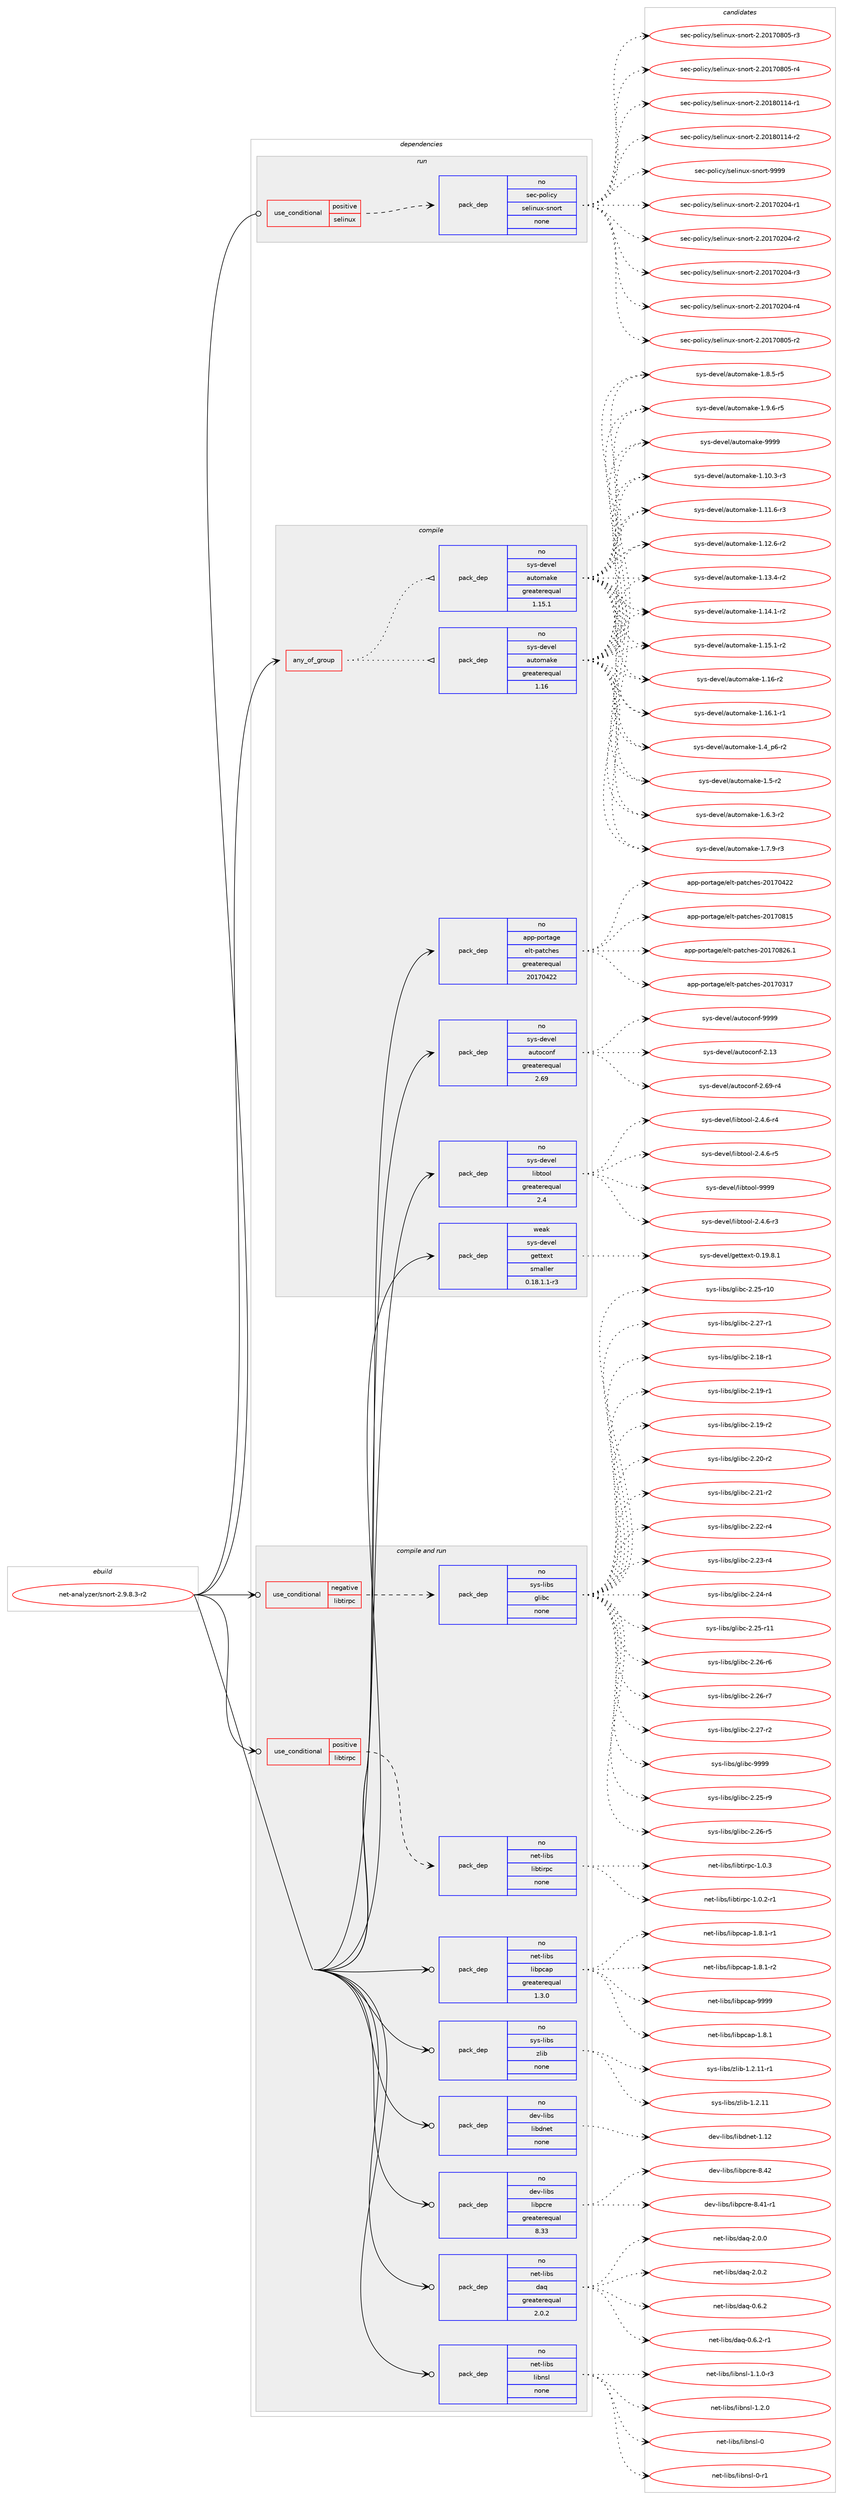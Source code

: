 digraph prolog {

# *************
# Graph options
# *************

newrank=true;
concentrate=true;
compound=true;
graph [rankdir=LR,fontname=Helvetica,fontsize=10,ranksep=1.5];#, ranksep=2.5, nodesep=0.2];
edge  [arrowhead=vee];
node  [fontname=Helvetica,fontsize=10];

# **********
# The ebuild
# **********

subgraph cluster_leftcol {
color=gray;
rank=same;
label=<<i>ebuild</i>>;
id [label="net-analyzer/snort-2.9.8.3-r2", color=red, width=4, href="../net-analyzer/snort-2.9.8.3-r2.svg"];
}

# ****************
# The dependencies
# ****************

subgraph cluster_midcol {
color=gray;
label=<<i>dependencies</i>>;
subgraph cluster_compile {
fillcolor="#eeeeee";
style=filled;
label=<<i>compile</i>>;
subgraph any23 {
dependency450 [label=<<TABLE BORDER="0" CELLBORDER="1" CELLSPACING="0" CELLPADDING="4"><TR><TD CELLPADDING="10">any_of_group</TD></TR></TABLE>>, shape=none, color=red];subgraph pack350 {
dependency451 [label=<<TABLE BORDER="0" CELLBORDER="1" CELLSPACING="0" CELLPADDING="4" WIDTH="220"><TR><TD ROWSPAN="6" CELLPADDING="30">pack_dep</TD></TR><TR><TD WIDTH="110">no</TD></TR><TR><TD>sys-devel</TD></TR><TR><TD>automake</TD></TR><TR><TD>greaterequal</TD></TR><TR><TD>1.16</TD></TR></TABLE>>, shape=none, color=blue];
}
dependency450:e -> dependency451:w [weight=20,style="dotted",arrowhead="oinv"];
subgraph pack351 {
dependency452 [label=<<TABLE BORDER="0" CELLBORDER="1" CELLSPACING="0" CELLPADDING="4" WIDTH="220"><TR><TD ROWSPAN="6" CELLPADDING="30">pack_dep</TD></TR><TR><TD WIDTH="110">no</TD></TR><TR><TD>sys-devel</TD></TR><TR><TD>automake</TD></TR><TR><TD>greaterequal</TD></TR><TR><TD>1.15.1</TD></TR></TABLE>>, shape=none, color=blue];
}
dependency450:e -> dependency452:w [weight=20,style="dotted",arrowhead="oinv"];
}
id:e -> dependency450:w [weight=20,style="solid",arrowhead="vee"];
subgraph pack352 {
dependency453 [label=<<TABLE BORDER="0" CELLBORDER="1" CELLSPACING="0" CELLPADDING="4" WIDTH="220"><TR><TD ROWSPAN="6" CELLPADDING="30">pack_dep</TD></TR><TR><TD WIDTH="110">no</TD></TR><TR><TD>app-portage</TD></TR><TR><TD>elt-patches</TD></TR><TR><TD>greaterequal</TD></TR><TR><TD>20170422</TD></TR></TABLE>>, shape=none, color=blue];
}
id:e -> dependency453:w [weight=20,style="solid",arrowhead="vee"];
subgraph pack353 {
dependency454 [label=<<TABLE BORDER="0" CELLBORDER="1" CELLSPACING="0" CELLPADDING="4" WIDTH="220"><TR><TD ROWSPAN="6" CELLPADDING="30">pack_dep</TD></TR><TR><TD WIDTH="110">no</TD></TR><TR><TD>sys-devel</TD></TR><TR><TD>autoconf</TD></TR><TR><TD>greaterequal</TD></TR><TR><TD>2.69</TD></TR></TABLE>>, shape=none, color=blue];
}
id:e -> dependency454:w [weight=20,style="solid",arrowhead="vee"];
subgraph pack354 {
dependency455 [label=<<TABLE BORDER="0" CELLBORDER="1" CELLSPACING="0" CELLPADDING="4" WIDTH="220"><TR><TD ROWSPAN="6" CELLPADDING="30">pack_dep</TD></TR><TR><TD WIDTH="110">no</TD></TR><TR><TD>sys-devel</TD></TR><TR><TD>libtool</TD></TR><TR><TD>greaterequal</TD></TR><TR><TD>2.4</TD></TR></TABLE>>, shape=none, color=blue];
}
id:e -> dependency455:w [weight=20,style="solid",arrowhead="vee"];
subgraph pack355 {
dependency456 [label=<<TABLE BORDER="0" CELLBORDER="1" CELLSPACING="0" CELLPADDING="4" WIDTH="220"><TR><TD ROWSPAN="6" CELLPADDING="30">pack_dep</TD></TR><TR><TD WIDTH="110">weak</TD></TR><TR><TD>sys-devel</TD></TR><TR><TD>gettext</TD></TR><TR><TD>smaller</TD></TR><TR><TD>0.18.1.1-r3</TD></TR></TABLE>>, shape=none, color=blue];
}
id:e -> dependency456:w [weight=20,style="solid",arrowhead="vee"];
}
subgraph cluster_compileandrun {
fillcolor="#eeeeee";
style=filled;
label=<<i>compile and run</i>>;
subgraph cond78 {
dependency457 [label=<<TABLE BORDER="0" CELLBORDER="1" CELLSPACING="0" CELLPADDING="4"><TR><TD ROWSPAN="3" CELLPADDING="10">use_conditional</TD></TR><TR><TD>negative</TD></TR><TR><TD>libtirpc</TD></TR></TABLE>>, shape=none, color=red];
subgraph pack356 {
dependency458 [label=<<TABLE BORDER="0" CELLBORDER="1" CELLSPACING="0" CELLPADDING="4" WIDTH="220"><TR><TD ROWSPAN="6" CELLPADDING="30">pack_dep</TD></TR><TR><TD WIDTH="110">no</TD></TR><TR><TD>sys-libs</TD></TR><TR><TD>glibc</TD></TR><TR><TD>none</TD></TR><TR><TD></TD></TR></TABLE>>, shape=none, color=blue];
}
dependency457:e -> dependency458:w [weight=20,style="dashed",arrowhead="vee"];
}
id:e -> dependency457:w [weight=20,style="solid",arrowhead="odotvee"];
subgraph cond79 {
dependency459 [label=<<TABLE BORDER="0" CELLBORDER="1" CELLSPACING="0" CELLPADDING="4"><TR><TD ROWSPAN="3" CELLPADDING="10">use_conditional</TD></TR><TR><TD>positive</TD></TR><TR><TD>libtirpc</TD></TR></TABLE>>, shape=none, color=red];
subgraph pack357 {
dependency460 [label=<<TABLE BORDER="0" CELLBORDER="1" CELLSPACING="0" CELLPADDING="4" WIDTH="220"><TR><TD ROWSPAN="6" CELLPADDING="30">pack_dep</TD></TR><TR><TD WIDTH="110">no</TD></TR><TR><TD>net-libs</TD></TR><TR><TD>libtirpc</TD></TR><TR><TD>none</TD></TR><TR><TD></TD></TR></TABLE>>, shape=none, color=blue];
}
dependency459:e -> dependency460:w [weight=20,style="dashed",arrowhead="vee"];
}
id:e -> dependency459:w [weight=20,style="solid",arrowhead="odotvee"];
subgraph pack358 {
dependency461 [label=<<TABLE BORDER="0" CELLBORDER="1" CELLSPACING="0" CELLPADDING="4" WIDTH="220"><TR><TD ROWSPAN="6" CELLPADDING="30">pack_dep</TD></TR><TR><TD WIDTH="110">no</TD></TR><TR><TD>dev-libs</TD></TR><TR><TD>libdnet</TD></TR><TR><TD>none</TD></TR><TR><TD></TD></TR></TABLE>>, shape=none, color=blue];
}
id:e -> dependency461:w [weight=20,style="solid",arrowhead="odotvee"];
subgraph pack359 {
dependency462 [label=<<TABLE BORDER="0" CELLBORDER="1" CELLSPACING="0" CELLPADDING="4" WIDTH="220"><TR><TD ROWSPAN="6" CELLPADDING="30">pack_dep</TD></TR><TR><TD WIDTH="110">no</TD></TR><TR><TD>dev-libs</TD></TR><TR><TD>libpcre</TD></TR><TR><TD>greaterequal</TD></TR><TR><TD>8.33</TD></TR></TABLE>>, shape=none, color=blue];
}
id:e -> dependency462:w [weight=20,style="solid",arrowhead="odotvee"];
subgraph pack360 {
dependency463 [label=<<TABLE BORDER="0" CELLBORDER="1" CELLSPACING="0" CELLPADDING="4" WIDTH="220"><TR><TD ROWSPAN="6" CELLPADDING="30">pack_dep</TD></TR><TR><TD WIDTH="110">no</TD></TR><TR><TD>net-libs</TD></TR><TR><TD>daq</TD></TR><TR><TD>greaterequal</TD></TR><TR><TD>2.0.2</TD></TR></TABLE>>, shape=none, color=blue];
}
id:e -> dependency463:w [weight=20,style="solid",arrowhead="odotvee"];
subgraph pack361 {
dependency464 [label=<<TABLE BORDER="0" CELLBORDER="1" CELLSPACING="0" CELLPADDING="4" WIDTH="220"><TR><TD ROWSPAN="6" CELLPADDING="30">pack_dep</TD></TR><TR><TD WIDTH="110">no</TD></TR><TR><TD>net-libs</TD></TR><TR><TD>libnsl</TD></TR><TR><TD>none</TD></TR><TR><TD></TD></TR></TABLE>>, shape=none, color=blue];
}
id:e -> dependency464:w [weight=20,style="solid",arrowhead="odotvee"];
subgraph pack362 {
dependency465 [label=<<TABLE BORDER="0" CELLBORDER="1" CELLSPACING="0" CELLPADDING="4" WIDTH="220"><TR><TD ROWSPAN="6" CELLPADDING="30">pack_dep</TD></TR><TR><TD WIDTH="110">no</TD></TR><TR><TD>net-libs</TD></TR><TR><TD>libpcap</TD></TR><TR><TD>greaterequal</TD></TR><TR><TD>1.3.0</TD></TR></TABLE>>, shape=none, color=blue];
}
id:e -> dependency465:w [weight=20,style="solid",arrowhead="odotvee"];
subgraph pack363 {
dependency466 [label=<<TABLE BORDER="0" CELLBORDER="1" CELLSPACING="0" CELLPADDING="4" WIDTH="220"><TR><TD ROWSPAN="6" CELLPADDING="30">pack_dep</TD></TR><TR><TD WIDTH="110">no</TD></TR><TR><TD>sys-libs</TD></TR><TR><TD>zlib</TD></TR><TR><TD>none</TD></TR><TR><TD></TD></TR></TABLE>>, shape=none, color=blue];
}
id:e -> dependency466:w [weight=20,style="solid",arrowhead="odotvee"];
}
subgraph cluster_run {
fillcolor="#eeeeee";
style=filled;
label=<<i>run</i>>;
subgraph cond80 {
dependency467 [label=<<TABLE BORDER="0" CELLBORDER="1" CELLSPACING="0" CELLPADDING="4"><TR><TD ROWSPAN="3" CELLPADDING="10">use_conditional</TD></TR><TR><TD>positive</TD></TR><TR><TD>selinux</TD></TR></TABLE>>, shape=none, color=red];
subgraph pack364 {
dependency468 [label=<<TABLE BORDER="0" CELLBORDER="1" CELLSPACING="0" CELLPADDING="4" WIDTH="220"><TR><TD ROWSPAN="6" CELLPADDING="30">pack_dep</TD></TR><TR><TD WIDTH="110">no</TD></TR><TR><TD>sec-policy</TD></TR><TR><TD>selinux-snort</TD></TR><TR><TD>none</TD></TR><TR><TD></TD></TR></TABLE>>, shape=none, color=blue];
}
dependency467:e -> dependency468:w [weight=20,style="dashed",arrowhead="vee"];
}
id:e -> dependency467:w [weight=20,style="solid",arrowhead="odot"];
}
}

# **************
# The candidates
# **************

subgraph cluster_choices {
rank=same;
color=gray;
label=<<i>candidates</i>>;

subgraph choice350 {
color=black;
nodesep=1;
choice11512111545100101118101108479711711611110997107101454946494846514511451 [label="sys-devel/automake-1.10.3-r3", color=red, width=4,href="../sys-devel/automake-1.10.3-r3.svg"];
choice11512111545100101118101108479711711611110997107101454946494946544511451 [label="sys-devel/automake-1.11.6-r3", color=red, width=4,href="../sys-devel/automake-1.11.6-r3.svg"];
choice11512111545100101118101108479711711611110997107101454946495046544511450 [label="sys-devel/automake-1.12.6-r2", color=red, width=4,href="../sys-devel/automake-1.12.6-r2.svg"];
choice11512111545100101118101108479711711611110997107101454946495146524511450 [label="sys-devel/automake-1.13.4-r2", color=red, width=4,href="../sys-devel/automake-1.13.4-r2.svg"];
choice11512111545100101118101108479711711611110997107101454946495246494511450 [label="sys-devel/automake-1.14.1-r2", color=red, width=4,href="../sys-devel/automake-1.14.1-r2.svg"];
choice11512111545100101118101108479711711611110997107101454946495346494511450 [label="sys-devel/automake-1.15.1-r2", color=red, width=4,href="../sys-devel/automake-1.15.1-r2.svg"];
choice1151211154510010111810110847971171161111099710710145494649544511450 [label="sys-devel/automake-1.16-r2", color=red, width=4,href="../sys-devel/automake-1.16-r2.svg"];
choice11512111545100101118101108479711711611110997107101454946495446494511449 [label="sys-devel/automake-1.16.1-r1", color=red, width=4,href="../sys-devel/automake-1.16.1-r1.svg"];
choice115121115451001011181011084797117116111109971071014549465295112544511450 [label="sys-devel/automake-1.4_p6-r2", color=red, width=4,href="../sys-devel/automake-1.4_p6-r2.svg"];
choice11512111545100101118101108479711711611110997107101454946534511450 [label="sys-devel/automake-1.5-r2", color=red, width=4,href="../sys-devel/automake-1.5-r2.svg"];
choice115121115451001011181011084797117116111109971071014549465446514511450 [label="sys-devel/automake-1.6.3-r2", color=red, width=4,href="../sys-devel/automake-1.6.3-r2.svg"];
choice115121115451001011181011084797117116111109971071014549465546574511451 [label="sys-devel/automake-1.7.9-r3", color=red, width=4,href="../sys-devel/automake-1.7.9-r3.svg"];
choice115121115451001011181011084797117116111109971071014549465646534511453 [label="sys-devel/automake-1.8.5-r5", color=red, width=4,href="../sys-devel/automake-1.8.5-r5.svg"];
choice115121115451001011181011084797117116111109971071014549465746544511453 [label="sys-devel/automake-1.9.6-r5", color=red, width=4,href="../sys-devel/automake-1.9.6-r5.svg"];
choice115121115451001011181011084797117116111109971071014557575757 [label="sys-devel/automake-9999", color=red, width=4,href="../sys-devel/automake-9999.svg"];
dependency451:e -> choice11512111545100101118101108479711711611110997107101454946494846514511451:w [style=dotted,weight="100"];
dependency451:e -> choice11512111545100101118101108479711711611110997107101454946494946544511451:w [style=dotted,weight="100"];
dependency451:e -> choice11512111545100101118101108479711711611110997107101454946495046544511450:w [style=dotted,weight="100"];
dependency451:e -> choice11512111545100101118101108479711711611110997107101454946495146524511450:w [style=dotted,weight="100"];
dependency451:e -> choice11512111545100101118101108479711711611110997107101454946495246494511450:w [style=dotted,weight="100"];
dependency451:e -> choice11512111545100101118101108479711711611110997107101454946495346494511450:w [style=dotted,weight="100"];
dependency451:e -> choice1151211154510010111810110847971171161111099710710145494649544511450:w [style=dotted,weight="100"];
dependency451:e -> choice11512111545100101118101108479711711611110997107101454946495446494511449:w [style=dotted,weight="100"];
dependency451:e -> choice115121115451001011181011084797117116111109971071014549465295112544511450:w [style=dotted,weight="100"];
dependency451:e -> choice11512111545100101118101108479711711611110997107101454946534511450:w [style=dotted,weight="100"];
dependency451:e -> choice115121115451001011181011084797117116111109971071014549465446514511450:w [style=dotted,weight="100"];
dependency451:e -> choice115121115451001011181011084797117116111109971071014549465546574511451:w [style=dotted,weight="100"];
dependency451:e -> choice115121115451001011181011084797117116111109971071014549465646534511453:w [style=dotted,weight="100"];
dependency451:e -> choice115121115451001011181011084797117116111109971071014549465746544511453:w [style=dotted,weight="100"];
dependency451:e -> choice115121115451001011181011084797117116111109971071014557575757:w [style=dotted,weight="100"];
}
subgraph choice351 {
color=black;
nodesep=1;
choice11512111545100101118101108479711711611110997107101454946494846514511451 [label="sys-devel/automake-1.10.3-r3", color=red, width=4,href="../sys-devel/automake-1.10.3-r3.svg"];
choice11512111545100101118101108479711711611110997107101454946494946544511451 [label="sys-devel/automake-1.11.6-r3", color=red, width=4,href="../sys-devel/automake-1.11.6-r3.svg"];
choice11512111545100101118101108479711711611110997107101454946495046544511450 [label="sys-devel/automake-1.12.6-r2", color=red, width=4,href="../sys-devel/automake-1.12.6-r2.svg"];
choice11512111545100101118101108479711711611110997107101454946495146524511450 [label="sys-devel/automake-1.13.4-r2", color=red, width=4,href="../sys-devel/automake-1.13.4-r2.svg"];
choice11512111545100101118101108479711711611110997107101454946495246494511450 [label="sys-devel/automake-1.14.1-r2", color=red, width=4,href="../sys-devel/automake-1.14.1-r2.svg"];
choice11512111545100101118101108479711711611110997107101454946495346494511450 [label="sys-devel/automake-1.15.1-r2", color=red, width=4,href="../sys-devel/automake-1.15.1-r2.svg"];
choice1151211154510010111810110847971171161111099710710145494649544511450 [label="sys-devel/automake-1.16-r2", color=red, width=4,href="../sys-devel/automake-1.16-r2.svg"];
choice11512111545100101118101108479711711611110997107101454946495446494511449 [label="sys-devel/automake-1.16.1-r1", color=red, width=4,href="../sys-devel/automake-1.16.1-r1.svg"];
choice115121115451001011181011084797117116111109971071014549465295112544511450 [label="sys-devel/automake-1.4_p6-r2", color=red, width=4,href="../sys-devel/automake-1.4_p6-r2.svg"];
choice11512111545100101118101108479711711611110997107101454946534511450 [label="sys-devel/automake-1.5-r2", color=red, width=4,href="../sys-devel/automake-1.5-r2.svg"];
choice115121115451001011181011084797117116111109971071014549465446514511450 [label="sys-devel/automake-1.6.3-r2", color=red, width=4,href="../sys-devel/automake-1.6.3-r2.svg"];
choice115121115451001011181011084797117116111109971071014549465546574511451 [label="sys-devel/automake-1.7.9-r3", color=red, width=4,href="../sys-devel/automake-1.7.9-r3.svg"];
choice115121115451001011181011084797117116111109971071014549465646534511453 [label="sys-devel/automake-1.8.5-r5", color=red, width=4,href="../sys-devel/automake-1.8.5-r5.svg"];
choice115121115451001011181011084797117116111109971071014549465746544511453 [label="sys-devel/automake-1.9.6-r5", color=red, width=4,href="../sys-devel/automake-1.9.6-r5.svg"];
choice115121115451001011181011084797117116111109971071014557575757 [label="sys-devel/automake-9999", color=red, width=4,href="../sys-devel/automake-9999.svg"];
dependency452:e -> choice11512111545100101118101108479711711611110997107101454946494846514511451:w [style=dotted,weight="100"];
dependency452:e -> choice11512111545100101118101108479711711611110997107101454946494946544511451:w [style=dotted,weight="100"];
dependency452:e -> choice11512111545100101118101108479711711611110997107101454946495046544511450:w [style=dotted,weight="100"];
dependency452:e -> choice11512111545100101118101108479711711611110997107101454946495146524511450:w [style=dotted,weight="100"];
dependency452:e -> choice11512111545100101118101108479711711611110997107101454946495246494511450:w [style=dotted,weight="100"];
dependency452:e -> choice11512111545100101118101108479711711611110997107101454946495346494511450:w [style=dotted,weight="100"];
dependency452:e -> choice1151211154510010111810110847971171161111099710710145494649544511450:w [style=dotted,weight="100"];
dependency452:e -> choice11512111545100101118101108479711711611110997107101454946495446494511449:w [style=dotted,weight="100"];
dependency452:e -> choice115121115451001011181011084797117116111109971071014549465295112544511450:w [style=dotted,weight="100"];
dependency452:e -> choice11512111545100101118101108479711711611110997107101454946534511450:w [style=dotted,weight="100"];
dependency452:e -> choice115121115451001011181011084797117116111109971071014549465446514511450:w [style=dotted,weight="100"];
dependency452:e -> choice115121115451001011181011084797117116111109971071014549465546574511451:w [style=dotted,weight="100"];
dependency452:e -> choice115121115451001011181011084797117116111109971071014549465646534511453:w [style=dotted,weight="100"];
dependency452:e -> choice115121115451001011181011084797117116111109971071014549465746544511453:w [style=dotted,weight="100"];
dependency452:e -> choice115121115451001011181011084797117116111109971071014557575757:w [style=dotted,weight="100"];
}
subgraph choice352 {
color=black;
nodesep=1;
choice97112112451121111141169710310147101108116451129711699104101115455048495548514955 [label="app-portage/elt-patches-20170317", color=red, width=4,href="../app-portage/elt-patches-20170317.svg"];
choice97112112451121111141169710310147101108116451129711699104101115455048495548525050 [label="app-portage/elt-patches-20170422", color=red, width=4,href="../app-portage/elt-patches-20170422.svg"];
choice97112112451121111141169710310147101108116451129711699104101115455048495548564953 [label="app-portage/elt-patches-20170815", color=red, width=4,href="../app-portage/elt-patches-20170815.svg"];
choice971121124511211111411697103101471011081164511297116991041011154550484955485650544649 [label="app-portage/elt-patches-20170826.1", color=red, width=4,href="../app-portage/elt-patches-20170826.1.svg"];
dependency453:e -> choice97112112451121111141169710310147101108116451129711699104101115455048495548514955:w [style=dotted,weight="100"];
dependency453:e -> choice97112112451121111141169710310147101108116451129711699104101115455048495548525050:w [style=dotted,weight="100"];
dependency453:e -> choice97112112451121111141169710310147101108116451129711699104101115455048495548564953:w [style=dotted,weight="100"];
dependency453:e -> choice971121124511211111411697103101471011081164511297116991041011154550484955485650544649:w [style=dotted,weight="100"];
}
subgraph choice353 {
color=black;
nodesep=1;
choice115121115451001011181011084797117116111991111101024550464951 [label="sys-devel/autoconf-2.13", color=red, width=4,href="../sys-devel/autoconf-2.13.svg"];
choice1151211154510010111810110847971171161119911111010245504654574511452 [label="sys-devel/autoconf-2.69-r4", color=red, width=4,href="../sys-devel/autoconf-2.69-r4.svg"];
choice115121115451001011181011084797117116111991111101024557575757 [label="sys-devel/autoconf-9999", color=red, width=4,href="../sys-devel/autoconf-9999.svg"];
dependency454:e -> choice115121115451001011181011084797117116111991111101024550464951:w [style=dotted,weight="100"];
dependency454:e -> choice1151211154510010111810110847971171161119911111010245504654574511452:w [style=dotted,weight="100"];
dependency454:e -> choice115121115451001011181011084797117116111991111101024557575757:w [style=dotted,weight="100"];
}
subgraph choice354 {
color=black;
nodesep=1;
choice1151211154510010111810110847108105981161111111084550465246544511451 [label="sys-devel/libtool-2.4.6-r3", color=red, width=4,href="../sys-devel/libtool-2.4.6-r3.svg"];
choice1151211154510010111810110847108105981161111111084550465246544511452 [label="sys-devel/libtool-2.4.6-r4", color=red, width=4,href="../sys-devel/libtool-2.4.6-r4.svg"];
choice1151211154510010111810110847108105981161111111084550465246544511453 [label="sys-devel/libtool-2.4.6-r5", color=red, width=4,href="../sys-devel/libtool-2.4.6-r5.svg"];
choice1151211154510010111810110847108105981161111111084557575757 [label="sys-devel/libtool-9999", color=red, width=4,href="../sys-devel/libtool-9999.svg"];
dependency455:e -> choice1151211154510010111810110847108105981161111111084550465246544511451:w [style=dotted,weight="100"];
dependency455:e -> choice1151211154510010111810110847108105981161111111084550465246544511452:w [style=dotted,weight="100"];
dependency455:e -> choice1151211154510010111810110847108105981161111111084550465246544511453:w [style=dotted,weight="100"];
dependency455:e -> choice1151211154510010111810110847108105981161111111084557575757:w [style=dotted,weight="100"];
}
subgraph choice355 {
color=black;
nodesep=1;
choice1151211154510010111810110847103101116116101120116454846495746564649 [label="sys-devel/gettext-0.19.8.1", color=red, width=4,href="../sys-devel/gettext-0.19.8.1.svg"];
dependency456:e -> choice1151211154510010111810110847103101116116101120116454846495746564649:w [style=dotted,weight="100"];
}
subgraph choice356 {
color=black;
nodesep=1;
choice115121115451081059811547103108105989945504650534511457 [label="sys-libs/glibc-2.25-r9", color=red, width=4,href="../sys-libs/glibc-2.25-r9.svg"];
choice115121115451081059811547103108105989945504650544511453 [label="sys-libs/glibc-2.26-r5", color=red, width=4,href="../sys-libs/glibc-2.26-r5.svg"];
choice11512111545108105981154710310810598994550465053451144948 [label="sys-libs/glibc-2.25-r10", color=red, width=4,href="../sys-libs/glibc-2.25-r10.svg"];
choice115121115451081059811547103108105989945504650554511449 [label="sys-libs/glibc-2.27-r1", color=red, width=4,href="../sys-libs/glibc-2.27-r1.svg"];
choice115121115451081059811547103108105989945504649564511449 [label="sys-libs/glibc-2.18-r1", color=red, width=4,href="../sys-libs/glibc-2.18-r1.svg"];
choice115121115451081059811547103108105989945504649574511449 [label="sys-libs/glibc-2.19-r1", color=red, width=4,href="../sys-libs/glibc-2.19-r1.svg"];
choice115121115451081059811547103108105989945504649574511450 [label="sys-libs/glibc-2.19-r2", color=red, width=4,href="../sys-libs/glibc-2.19-r2.svg"];
choice115121115451081059811547103108105989945504650484511450 [label="sys-libs/glibc-2.20-r2", color=red, width=4,href="../sys-libs/glibc-2.20-r2.svg"];
choice115121115451081059811547103108105989945504650494511450 [label="sys-libs/glibc-2.21-r2", color=red, width=4,href="../sys-libs/glibc-2.21-r2.svg"];
choice115121115451081059811547103108105989945504650504511452 [label="sys-libs/glibc-2.22-r4", color=red, width=4,href="../sys-libs/glibc-2.22-r4.svg"];
choice115121115451081059811547103108105989945504650514511452 [label="sys-libs/glibc-2.23-r4", color=red, width=4,href="../sys-libs/glibc-2.23-r4.svg"];
choice115121115451081059811547103108105989945504650524511452 [label="sys-libs/glibc-2.24-r4", color=red, width=4,href="../sys-libs/glibc-2.24-r4.svg"];
choice11512111545108105981154710310810598994550465053451144949 [label="sys-libs/glibc-2.25-r11", color=red, width=4,href="../sys-libs/glibc-2.25-r11.svg"];
choice115121115451081059811547103108105989945504650544511454 [label="sys-libs/glibc-2.26-r6", color=red, width=4,href="../sys-libs/glibc-2.26-r6.svg"];
choice115121115451081059811547103108105989945504650544511455 [label="sys-libs/glibc-2.26-r7", color=red, width=4,href="../sys-libs/glibc-2.26-r7.svg"];
choice115121115451081059811547103108105989945504650554511450 [label="sys-libs/glibc-2.27-r2", color=red, width=4,href="../sys-libs/glibc-2.27-r2.svg"];
choice11512111545108105981154710310810598994557575757 [label="sys-libs/glibc-9999", color=red, width=4,href="../sys-libs/glibc-9999.svg"];
dependency458:e -> choice115121115451081059811547103108105989945504650534511457:w [style=dotted,weight="100"];
dependency458:e -> choice115121115451081059811547103108105989945504650544511453:w [style=dotted,weight="100"];
dependency458:e -> choice11512111545108105981154710310810598994550465053451144948:w [style=dotted,weight="100"];
dependency458:e -> choice115121115451081059811547103108105989945504650554511449:w [style=dotted,weight="100"];
dependency458:e -> choice115121115451081059811547103108105989945504649564511449:w [style=dotted,weight="100"];
dependency458:e -> choice115121115451081059811547103108105989945504649574511449:w [style=dotted,weight="100"];
dependency458:e -> choice115121115451081059811547103108105989945504649574511450:w [style=dotted,weight="100"];
dependency458:e -> choice115121115451081059811547103108105989945504650484511450:w [style=dotted,weight="100"];
dependency458:e -> choice115121115451081059811547103108105989945504650494511450:w [style=dotted,weight="100"];
dependency458:e -> choice115121115451081059811547103108105989945504650504511452:w [style=dotted,weight="100"];
dependency458:e -> choice115121115451081059811547103108105989945504650514511452:w [style=dotted,weight="100"];
dependency458:e -> choice115121115451081059811547103108105989945504650524511452:w [style=dotted,weight="100"];
dependency458:e -> choice11512111545108105981154710310810598994550465053451144949:w [style=dotted,weight="100"];
dependency458:e -> choice115121115451081059811547103108105989945504650544511454:w [style=dotted,weight="100"];
dependency458:e -> choice115121115451081059811547103108105989945504650544511455:w [style=dotted,weight="100"];
dependency458:e -> choice115121115451081059811547103108105989945504650554511450:w [style=dotted,weight="100"];
dependency458:e -> choice11512111545108105981154710310810598994557575757:w [style=dotted,weight="100"];
}
subgraph choice357 {
color=black;
nodesep=1;
choice11010111645108105981154710810598116105114112994549464846504511449 [label="net-libs/libtirpc-1.0.2-r1", color=red, width=4,href="../net-libs/libtirpc-1.0.2-r1.svg"];
choice1101011164510810598115471081059811610511411299454946484651 [label="net-libs/libtirpc-1.0.3", color=red, width=4,href="../net-libs/libtirpc-1.0.3.svg"];
dependency460:e -> choice11010111645108105981154710810598116105114112994549464846504511449:w [style=dotted,weight="100"];
dependency460:e -> choice1101011164510810598115471081059811610511411299454946484651:w [style=dotted,weight="100"];
}
subgraph choice358 {
color=black;
nodesep=1;
choice100101118451081059811547108105981001101011164549464950 [label="dev-libs/libdnet-1.12", color=red, width=4,href="../dev-libs/libdnet-1.12.svg"];
dependency461:e -> choice100101118451081059811547108105981001101011164549464950:w [style=dotted,weight="100"];
}
subgraph choice359 {
color=black;
nodesep=1;
choice100101118451081059811547108105981129911410145564652494511449 [label="dev-libs/libpcre-8.41-r1", color=red, width=4,href="../dev-libs/libpcre-8.41-r1.svg"];
choice10010111845108105981154710810598112991141014556465250 [label="dev-libs/libpcre-8.42", color=red, width=4,href="../dev-libs/libpcre-8.42.svg"];
dependency462:e -> choice100101118451081059811547108105981129911410145564652494511449:w [style=dotted,weight="100"];
dependency462:e -> choice10010111845108105981154710810598112991141014556465250:w [style=dotted,weight="100"];
}
subgraph choice360 {
color=black;
nodesep=1;
choice11010111645108105981154710097113454846544650 [label="net-libs/daq-0.6.2", color=red, width=4,href="../net-libs/daq-0.6.2.svg"];
choice110101116451081059811547100971134548465446504511449 [label="net-libs/daq-0.6.2-r1", color=red, width=4,href="../net-libs/daq-0.6.2-r1.svg"];
choice11010111645108105981154710097113455046484648 [label="net-libs/daq-2.0.0", color=red, width=4,href="../net-libs/daq-2.0.0.svg"];
choice11010111645108105981154710097113455046484650 [label="net-libs/daq-2.0.2", color=red, width=4,href="../net-libs/daq-2.0.2.svg"];
dependency463:e -> choice11010111645108105981154710097113454846544650:w [style=dotted,weight="100"];
dependency463:e -> choice110101116451081059811547100971134548465446504511449:w [style=dotted,weight="100"];
dependency463:e -> choice11010111645108105981154710097113455046484648:w [style=dotted,weight="100"];
dependency463:e -> choice11010111645108105981154710097113455046484650:w [style=dotted,weight="100"];
}
subgraph choice361 {
color=black;
nodesep=1;
choice110101116451081059811547108105981101151084548 [label="net-libs/libnsl-0", color=red, width=4,href="../net-libs/libnsl-0.svg"];
choice1101011164510810598115471081059811011510845484511449 [label="net-libs/libnsl-0-r1", color=red, width=4,href="../net-libs/libnsl-0-r1.svg"];
choice110101116451081059811547108105981101151084549464946484511451 [label="net-libs/libnsl-1.1.0-r3", color=red, width=4,href="../net-libs/libnsl-1.1.0-r3.svg"];
choice11010111645108105981154710810598110115108454946504648 [label="net-libs/libnsl-1.2.0", color=red, width=4,href="../net-libs/libnsl-1.2.0.svg"];
dependency464:e -> choice110101116451081059811547108105981101151084548:w [style=dotted,weight="100"];
dependency464:e -> choice1101011164510810598115471081059811011510845484511449:w [style=dotted,weight="100"];
dependency464:e -> choice110101116451081059811547108105981101151084549464946484511451:w [style=dotted,weight="100"];
dependency464:e -> choice11010111645108105981154710810598110115108454946504648:w [style=dotted,weight="100"];
}
subgraph choice362 {
color=black;
nodesep=1;
choice110101116451081059811547108105981129997112454946564649 [label="net-libs/libpcap-1.8.1", color=red, width=4,href="../net-libs/libpcap-1.8.1.svg"];
choice1101011164510810598115471081059811299971124549465646494511449 [label="net-libs/libpcap-1.8.1-r1", color=red, width=4,href="../net-libs/libpcap-1.8.1-r1.svg"];
choice1101011164510810598115471081059811299971124549465646494511450 [label="net-libs/libpcap-1.8.1-r2", color=red, width=4,href="../net-libs/libpcap-1.8.1-r2.svg"];
choice1101011164510810598115471081059811299971124557575757 [label="net-libs/libpcap-9999", color=red, width=4,href="../net-libs/libpcap-9999.svg"];
dependency465:e -> choice110101116451081059811547108105981129997112454946564649:w [style=dotted,weight="100"];
dependency465:e -> choice1101011164510810598115471081059811299971124549465646494511449:w [style=dotted,weight="100"];
dependency465:e -> choice1101011164510810598115471081059811299971124549465646494511450:w [style=dotted,weight="100"];
dependency465:e -> choice1101011164510810598115471081059811299971124557575757:w [style=dotted,weight="100"];
}
subgraph choice363 {
color=black;
nodesep=1;
choice1151211154510810598115471221081059845494650464949 [label="sys-libs/zlib-1.2.11", color=red, width=4,href="../sys-libs/zlib-1.2.11.svg"];
choice11512111545108105981154712210810598454946504649494511449 [label="sys-libs/zlib-1.2.11-r1", color=red, width=4,href="../sys-libs/zlib-1.2.11-r1.svg"];
dependency466:e -> choice1151211154510810598115471221081059845494650464949:w [style=dotted,weight="100"];
dependency466:e -> choice11512111545108105981154712210810598454946504649494511449:w [style=dotted,weight="100"];
}
subgraph choice364 {
color=black;
nodesep=1;
choice115101994511211110810599121471151011081051101171204511511011111411645504650484955485048524511449 [label="sec-policy/selinux-snort-2.20170204-r1", color=red, width=4,href="../sec-policy/selinux-snort-2.20170204-r1.svg"];
choice115101994511211110810599121471151011081051101171204511511011111411645504650484955485048524511450 [label="sec-policy/selinux-snort-2.20170204-r2", color=red, width=4,href="../sec-policy/selinux-snort-2.20170204-r2.svg"];
choice115101994511211110810599121471151011081051101171204511511011111411645504650484955485048524511451 [label="sec-policy/selinux-snort-2.20170204-r3", color=red, width=4,href="../sec-policy/selinux-snort-2.20170204-r3.svg"];
choice115101994511211110810599121471151011081051101171204511511011111411645504650484955485048524511452 [label="sec-policy/selinux-snort-2.20170204-r4", color=red, width=4,href="../sec-policy/selinux-snort-2.20170204-r4.svg"];
choice115101994511211110810599121471151011081051101171204511511011111411645504650484955485648534511450 [label="sec-policy/selinux-snort-2.20170805-r2", color=red, width=4,href="../sec-policy/selinux-snort-2.20170805-r2.svg"];
choice115101994511211110810599121471151011081051101171204511511011111411645504650484955485648534511451 [label="sec-policy/selinux-snort-2.20170805-r3", color=red, width=4,href="../sec-policy/selinux-snort-2.20170805-r3.svg"];
choice115101994511211110810599121471151011081051101171204511511011111411645504650484955485648534511452 [label="sec-policy/selinux-snort-2.20170805-r4", color=red, width=4,href="../sec-policy/selinux-snort-2.20170805-r4.svg"];
choice115101994511211110810599121471151011081051101171204511511011111411645504650484956484949524511449 [label="sec-policy/selinux-snort-2.20180114-r1", color=red, width=4,href="../sec-policy/selinux-snort-2.20180114-r1.svg"];
choice115101994511211110810599121471151011081051101171204511511011111411645504650484956484949524511450 [label="sec-policy/selinux-snort-2.20180114-r2", color=red, width=4,href="../sec-policy/selinux-snort-2.20180114-r2.svg"];
choice11510199451121111081059912147115101108105110117120451151101111141164557575757 [label="sec-policy/selinux-snort-9999", color=red, width=4,href="../sec-policy/selinux-snort-9999.svg"];
dependency468:e -> choice115101994511211110810599121471151011081051101171204511511011111411645504650484955485048524511449:w [style=dotted,weight="100"];
dependency468:e -> choice115101994511211110810599121471151011081051101171204511511011111411645504650484955485048524511450:w [style=dotted,weight="100"];
dependency468:e -> choice115101994511211110810599121471151011081051101171204511511011111411645504650484955485048524511451:w [style=dotted,weight="100"];
dependency468:e -> choice115101994511211110810599121471151011081051101171204511511011111411645504650484955485048524511452:w [style=dotted,weight="100"];
dependency468:e -> choice115101994511211110810599121471151011081051101171204511511011111411645504650484955485648534511450:w [style=dotted,weight="100"];
dependency468:e -> choice115101994511211110810599121471151011081051101171204511511011111411645504650484955485648534511451:w [style=dotted,weight="100"];
dependency468:e -> choice115101994511211110810599121471151011081051101171204511511011111411645504650484955485648534511452:w [style=dotted,weight="100"];
dependency468:e -> choice115101994511211110810599121471151011081051101171204511511011111411645504650484956484949524511449:w [style=dotted,weight="100"];
dependency468:e -> choice115101994511211110810599121471151011081051101171204511511011111411645504650484956484949524511450:w [style=dotted,weight="100"];
dependency468:e -> choice11510199451121111081059912147115101108105110117120451151101111141164557575757:w [style=dotted,weight="100"];
}
}

}
